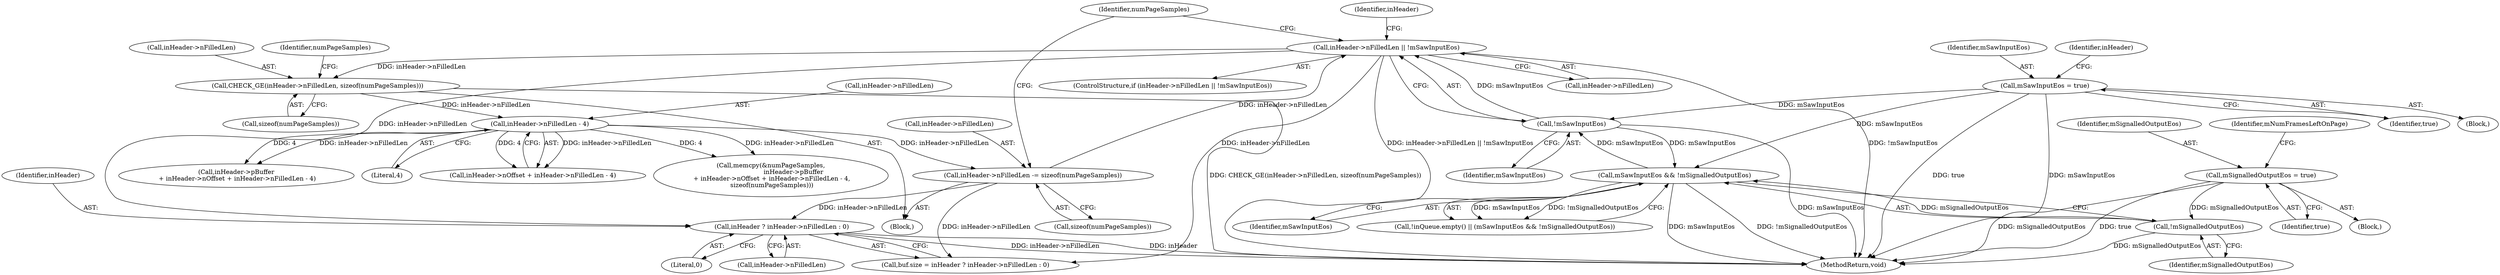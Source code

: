 digraph "0_Android_4e32001e4196f39ddd0b86686ae0231c8f5ed944_0@pointer" {
"1000370" [label="(Call,inHeader ? inHeader->nFilledLen : 0)"];
"1000291" [label="(Call,inHeader->nFilledLen || !mSawInputEos)"];
"1000337" [label="(Call,inHeader->nFilledLen -= sizeof(numPageSamples))"];
"1000315" [label="(Call,inHeader->nFilledLen - 4)"];
"1000298" [label="(Call,CHECK_GE(inHeader->nFilledLen, sizeof(numPageSamples)))"];
"1000295" [label="(Call,!mSawInputEos)"];
"1000234" [label="(Call,mSawInputEos && !mSignalledOutputEos)"];
"1000287" [label="(Call,mSawInputEos = true)"];
"1000236" [label="(Call,!mSignalledOutputEos)"];
"1000524" [label="(Call,mSignalledOutputEos = true)"];
"1000299" [label="(Call,inHeader->nFilledLen)"];
"1000288" [label="(Identifier,mSawInputEos)"];
"1000338" [label="(Call,inHeader->nFilledLen)"];
"1000526" [label="(Identifier,true)"];
"1000289" [label="(Identifier,true)"];
"1000366" [label="(Call,buf.size = inHeader ? inHeader->nFilledLen : 0)"];
"1000372" [label="(Call,inHeader->nFilledLen)"];
"1000291" [label="(Call,inHeader->nFilledLen || !mSawInputEos)"];
"1000524" [label="(Call,mSignalledOutputEos = true)"];
"1000525" [label="(Identifier,mSignalledOutputEos)"];
"1000295" [label="(Call,!mSawInputEos)"];
"1000296" [label="(Identifier,mSawInputEos)"];
"1000286" [label="(Block,)"];
"1000337" [label="(Call,inHeader->nFilledLen -= sizeof(numPageSamples))"];
"1000292" [label="(Call,inHeader->nFilledLen)"];
"1000315" [label="(Call,inHeader->nFilledLen - 4)"];
"1000234" [label="(Call,mSawInputEos && !mSignalledOutputEos)"];
"1000311" [label="(Call,inHeader->nOffset + inHeader->nFilledLen - 4)"];
"1000341" [label="(Call,sizeof(numPageSamples))"];
"1000588" [label="(MethodReturn,void)"];
"1000345" [label="(Identifier,numPageSamples)"];
"1000236" [label="(Call,!mSignalledOutputEos)"];
"1000302" [label="(Call,sizeof(numPageSamples))"];
"1000375" [label="(Literal,0)"];
"1000370" [label="(Call,inHeader ? inHeader->nFilledLen : 0)"];
"1000290" [label="(ControlStructure,if (inHeader->nFilledLen || !mSawInputEos))"];
"1000528" [label="(Identifier,mNumFramesLeftOnPage)"];
"1000235" [label="(Identifier,mSawInputEos)"];
"1000231" [label="(Call,!inQueue.empty() || (mSawInputEos && !mSignalledOutputEos))"];
"1000306" [label="(Identifier,numPageSamples)"];
"1000237" [label="(Identifier,mSignalledOutputEos)"];
"1000371" [label="(Identifier,inHeader)"];
"1000319" [label="(Literal,4)"];
"1000298" [label="(Call,CHECK_GE(inHeader->nFilledLen, sizeof(numPageSamples)))"];
"1000518" [label="(Block,)"];
"1000297" [label="(Block,)"];
"1000300" [label="(Identifier,inHeader)"];
"1000287" [label="(Call,mSawInputEos = true)"];
"1000293" [label="(Identifier,inHeader)"];
"1000304" [label="(Call,memcpy(&numPageSamples,\n                       inHeader->pBuffer\n + inHeader->nOffset + inHeader->nFilledLen - 4,\n sizeof(numPageSamples)))"];
"1000307" [label="(Call,inHeader->pBuffer\n + inHeader->nOffset + inHeader->nFilledLen - 4)"];
"1000316" [label="(Call,inHeader->nFilledLen)"];
"1000370" -> "1000366"  [label="AST: "];
"1000370" -> "1000372"  [label="CFG: "];
"1000370" -> "1000375"  [label="CFG: "];
"1000371" -> "1000370"  [label="AST: "];
"1000372" -> "1000370"  [label="AST: "];
"1000375" -> "1000370"  [label="AST: "];
"1000366" -> "1000370"  [label="CFG: "];
"1000370" -> "1000588"  [label="DDG: inHeader->nFilledLen"];
"1000370" -> "1000588"  [label="DDG: inHeader"];
"1000291" -> "1000370"  [label="DDG: inHeader->nFilledLen"];
"1000337" -> "1000370"  [label="DDG: inHeader->nFilledLen"];
"1000291" -> "1000290"  [label="AST: "];
"1000291" -> "1000292"  [label="CFG: "];
"1000291" -> "1000295"  [label="CFG: "];
"1000292" -> "1000291"  [label="AST: "];
"1000295" -> "1000291"  [label="AST: "];
"1000300" -> "1000291"  [label="CFG: "];
"1000345" -> "1000291"  [label="CFG: "];
"1000291" -> "1000588"  [label="DDG: inHeader->nFilledLen || !mSawInputEos"];
"1000291" -> "1000588"  [label="DDG: !mSawInputEos"];
"1000337" -> "1000291"  [label="DDG: inHeader->nFilledLen"];
"1000295" -> "1000291"  [label="DDG: mSawInputEos"];
"1000291" -> "1000298"  [label="DDG: inHeader->nFilledLen"];
"1000291" -> "1000366"  [label="DDG: inHeader->nFilledLen"];
"1000337" -> "1000297"  [label="AST: "];
"1000337" -> "1000341"  [label="CFG: "];
"1000338" -> "1000337"  [label="AST: "];
"1000341" -> "1000337"  [label="AST: "];
"1000345" -> "1000337"  [label="CFG: "];
"1000315" -> "1000337"  [label="DDG: inHeader->nFilledLen"];
"1000337" -> "1000366"  [label="DDG: inHeader->nFilledLen"];
"1000315" -> "1000311"  [label="AST: "];
"1000315" -> "1000319"  [label="CFG: "];
"1000316" -> "1000315"  [label="AST: "];
"1000319" -> "1000315"  [label="AST: "];
"1000311" -> "1000315"  [label="CFG: "];
"1000315" -> "1000304"  [label="DDG: inHeader->nFilledLen"];
"1000315" -> "1000304"  [label="DDG: 4"];
"1000315" -> "1000307"  [label="DDG: inHeader->nFilledLen"];
"1000315" -> "1000307"  [label="DDG: 4"];
"1000315" -> "1000311"  [label="DDG: inHeader->nFilledLen"];
"1000315" -> "1000311"  [label="DDG: 4"];
"1000298" -> "1000315"  [label="DDG: inHeader->nFilledLen"];
"1000298" -> "1000297"  [label="AST: "];
"1000298" -> "1000302"  [label="CFG: "];
"1000299" -> "1000298"  [label="AST: "];
"1000302" -> "1000298"  [label="AST: "];
"1000306" -> "1000298"  [label="CFG: "];
"1000298" -> "1000588"  [label="DDG: CHECK_GE(inHeader->nFilledLen, sizeof(numPageSamples))"];
"1000295" -> "1000296"  [label="CFG: "];
"1000296" -> "1000295"  [label="AST: "];
"1000295" -> "1000588"  [label="DDG: mSawInputEos"];
"1000295" -> "1000234"  [label="DDG: mSawInputEos"];
"1000234" -> "1000295"  [label="DDG: mSawInputEos"];
"1000287" -> "1000295"  [label="DDG: mSawInputEos"];
"1000234" -> "1000231"  [label="AST: "];
"1000234" -> "1000235"  [label="CFG: "];
"1000234" -> "1000236"  [label="CFG: "];
"1000235" -> "1000234"  [label="AST: "];
"1000236" -> "1000234"  [label="AST: "];
"1000231" -> "1000234"  [label="CFG: "];
"1000234" -> "1000588"  [label="DDG: !mSignalledOutputEos"];
"1000234" -> "1000588"  [label="DDG: mSawInputEos"];
"1000234" -> "1000231"  [label="DDG: mSawInputEos"];
"1000234" -> "1000231"  [label="DDG: !mSignalledOutputEos"];
"1000287" -> "1000234"  [label="DDG: mSawInputEos"];
"1000236" -> "1000234"  [label="DDG: mSignalledOutputEos"];
"1000287" -> "1000286"  [label="AST: "];
"1000287" -> "1000289"  [label="CFG: "];
"1000288" -> "1000287"  [label="AST: "];
"1000289" -> "1000287"  [label="AST: "];
"1000293" -> "1000287"  [label="CFG: "];
"1000287" -> "1000588"  [label="DDG: true"];
"1000287" -> "1000588"  [label="DDG: mSawInputEos"];
"1000236" -> "1000237"  [label="CFG: "];
"1000237" -> "1000236"  [label="AST: "];
"1000236" -> "1000588"  [label="DDG: mSignalledOutputEos"];
"1000524" -> "1000236"  [label="DDG: mSignalledOutputEos"];
"1000524" -> "1000518"  [label="AST: "];
"1000524" -> "1000526"  [label="CFG: "];
"1000525" -> "1000524"  [label="AST: "];
"1000526" -> "1000524"  [label="AST: "];
"1000528" -> "1000524"  [label="CFG: "];
"1000524" -> "1000588"  [label="DDG: mSignalledOutputEos"];
"1000524" -> "1000588"  [label="DDG: true"];
}
